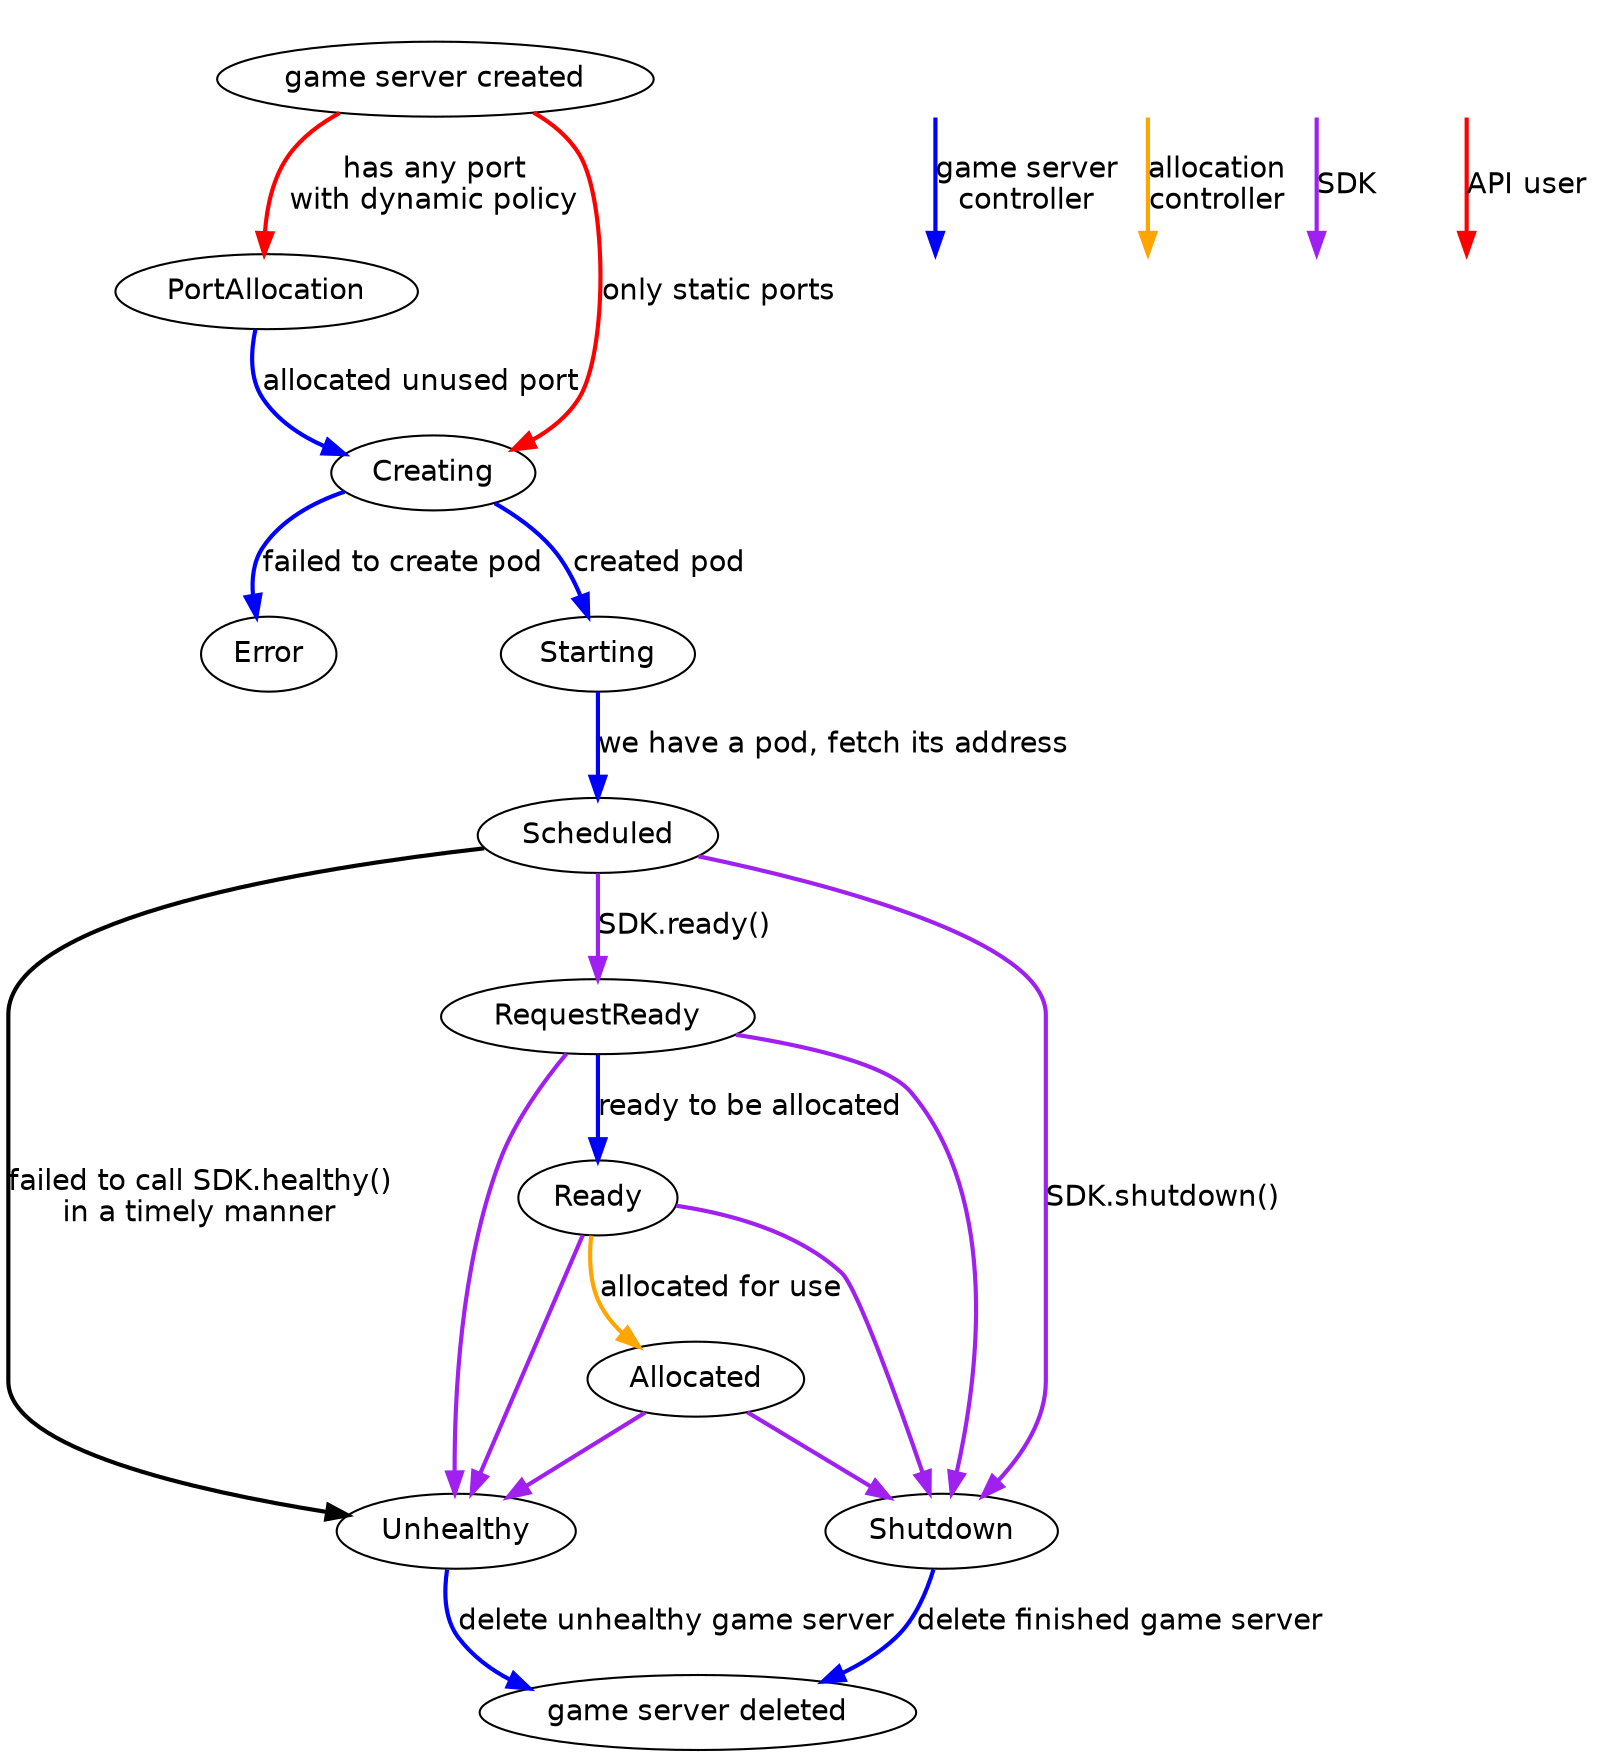digraph {
    graph [fontname = "helvetica"];
    node [fontname = "helvetica"];
    edge [fontname = "helvetica", pad="0.2", penwidth="2"];

    Created [ label = "game server created" ]
    PortAllocation
    Creating
    Error
    Starting
    Scheduled
    RequestReady
    Ready
    Allocated
    Shutdown
    Unhealthy
    Allocated
    Deleted [ label = "game server deleted" ]

    Created -> PortAllocation [ label ="has any port\nwith dynamic policy", color="red" ]
    Created -> Creating [ label="only static ports", color="red" ]

    PortAllocation -> Creating [ label="allocated unused port", color="blue" ]
    Creating -> Starting [ label="created pod", color="blue" ]
    Starting -> Scheduled [ label="we have a pod, fetch its address", color="blue" ]
    Scheduled -> RequestReady [ label="SDK.ready()", color="purple" ]
    RequestReady -> Ready [ label="ready to be allocated", color="blue" ]
    Ready -> Allocated [ label="allocated for use", color="orange" ]

    Creating -> Error [ label="failed to create pod", color="blue" ]

    Scheduled -> Shutdown [ label="SDK.shutdown()", color="purple" ]
    RequestReady -> Shutdown [ color="purple" ]
    Ready -> Shutdown [ color="purple" ]
    Allocated -> Shutdown [ color="purple" ]

    Scheduled -> Unhealthy [ label="failed to call SDK.healthy()\nin a timely manner" ]
    RequestReady -> Unhealthy [ color="purple" ]
    Ready -> Unhealthy [ color="purple" ]
    Allocated -> Unhealthy [ color="purple" ]

    Unhealthy -> Deleted [ label="delete unhealthy game server", color="blue" ]
    Shutdown -> Deleted [ label="delete finished game server", color="blue" ]

  subgraph cluster_01 {
    style=invis;
    {
        s1 [style="invis"];
        s2 [style="invis"];
        s1 -> s2 [ color="red", label="API user" ]
    }

    {
        s3 [style="invis"];
        s4 [style="invis"];
        s3 -> s4 [ color="purple", label="SDK" ]
    }

    {
        s5 [style="invis"];
        s6 [style="invis"];
        s5 -> s6 [ color="orange", label="allocation\ncontroller" ]
    }

    {
        s7 [style="invis"];
        s8 [style="invis"];
        s7 -> s8 [ color="blue", label="game server\ncontroller" ]
    }
  }
}
